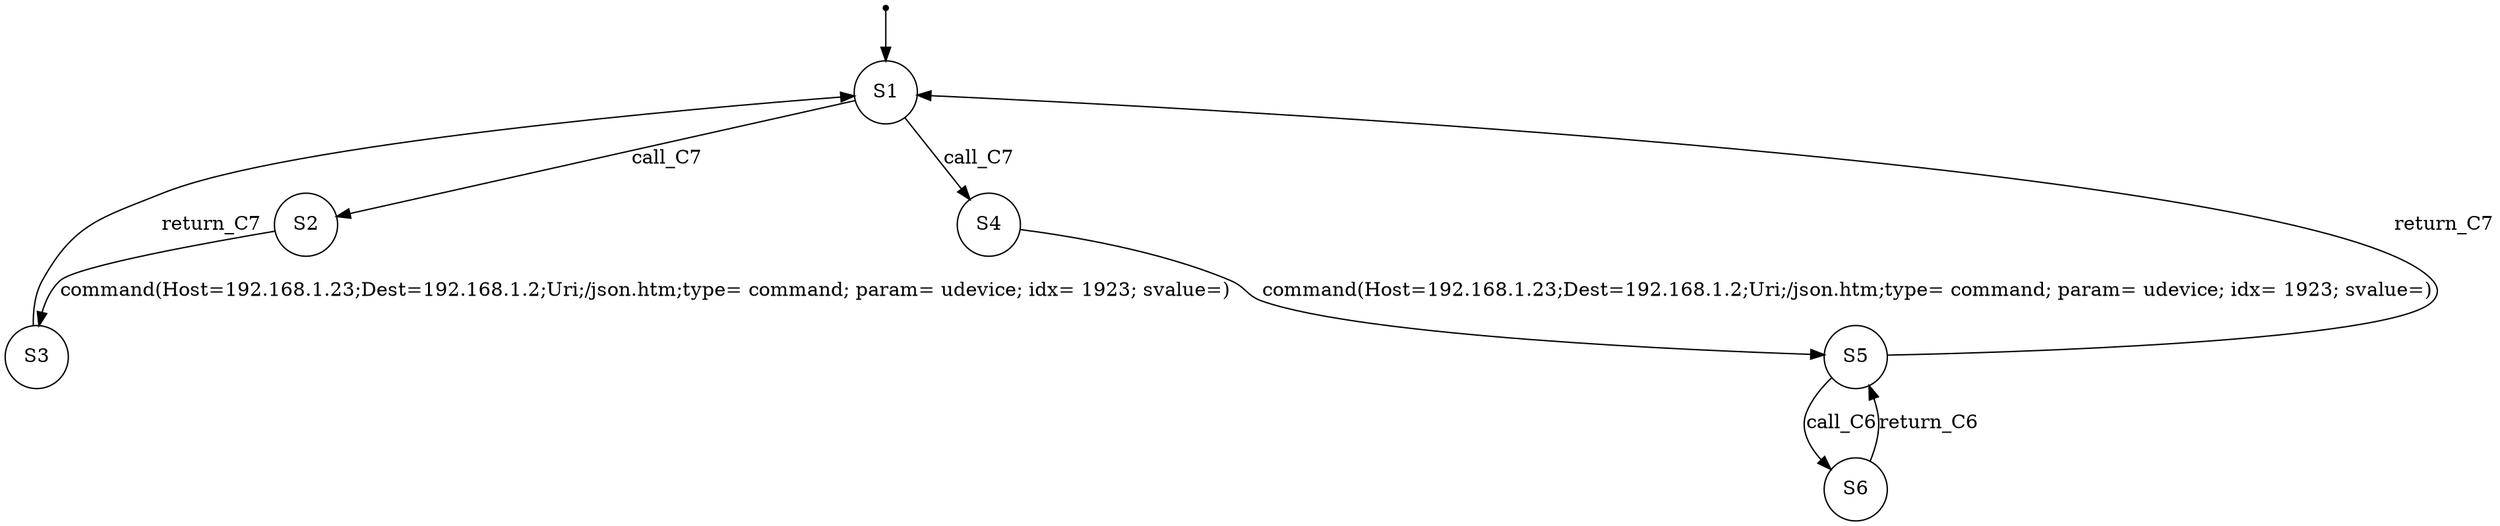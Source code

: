 digraph LTS {
S00[shape=point]
S1[label=S1,shape=circle];
S2[label=S2,shape=circle];
S3[label=S3,shape=circle];
S4[label=S4,shape=circle];
S5[label=S5,shape=circle];
S6[label=S6,shape=circle];
S00 -> S1
S1 -> S2[label ="call_C7"];
S1 -> S4[label ="call_C7"];
S2 -> S3[label ="command(Host=192.168.1.23;Dest=192.168.1.2;Uri;/json.htm;type= command; param= udevice; idx= 1923; svalue=)"];
S3 -> S1[label ="return_C7"];
S4 -> S5[label ="command(Host=192.168.1.23;Dest=192.168.1.2;Uri;/json.htm;type= command; param= udevice; idx= 1923; svalue=)"];
S5 -> S1[label ="return_C7"];
S5 -> S6[label ="call_C6"];
S6 -> S5[label ="return_C6"];
}
